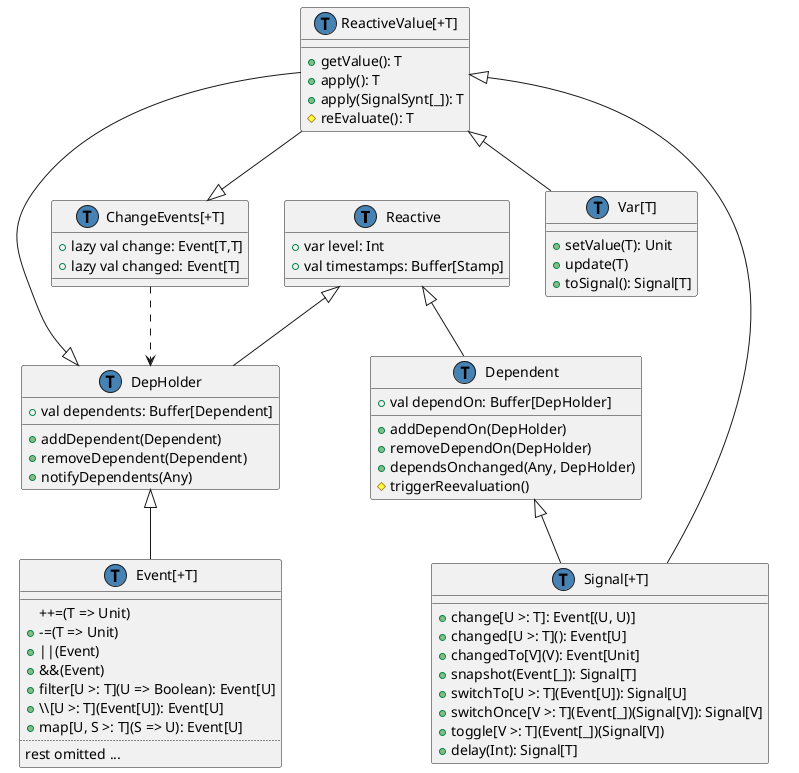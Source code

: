@startuml
class Reactive {
  +var level: Int
  +val timestamps: Buffer[Stamp]
}

class DepHolder extends Reactive {
  +val dependents: Buffer[Dependent]
  __
  +addDependent(Dependent)
  +removeDependent(Dependent)
  +notifyDependents(Any)
}

class "ChangeEvents[+T]" as ChangeEvents {
  +lazy val change: Event[T,T]
  +lazy val changed: Event[T]
  __
}
ChangeEvents ..> DepHolder

class "ReactiveValue[+T]" as ReactiveValue {
  +getValue(): T
  +apply(): T
  +apply(SignalSynt[_]): T
  #reEvaluate(): T
}
ReactiveValue --|> ChangeEvents
ReactiveValue --|> DepHolder

class Dependent extends Reactive {
  +val dependOn: Buffer[DepHolder]
  __
  +addDependOn(DepHolder)
  +removeDependOn(DepHolder)
  +dependsOnchanged(Any, DepHolder)
  #triggerReevaluation()
}

class "Var[T]" as Var {
  __
  +setValue(T): Unit
  +update(T)
  +toSignal(): Signal[T]
}

ReactiveValue <|-- Var

class "Signal[+T]" as Signal {
  __
  +change[U >: T]: Event[(U, U)]
  +changed[U >: T](): Event[U]
  +changedTo[V](V): Event[Unit]
  +snapshot(Event[_]): Signal[T]
  +switchTo[U >: T](Event[U]): Signal[U]
  +switchOnce[V >: T](Event[_])(Signal[V]): Signal[V]
  +toggle[V >: T](Event[_])(Signal[V])
  +delay(Int): Signal[T]
}

Dependent <|-- Signal
ReactiveValue <|-- Signal

class "Event[+T]" as Event extends DepHolder {
  __
  ++=(T => Unit)
  +-=(T => Unit)
  +||(Event)
  +&&(Event)
  +filter[U >: T](U => Boolean): Event[U]
  +\\\[U >: T](Event[U]): Event[U]
  +map[U, S >: T](S => U): Event[U]
  ..
  rest omitted ...
}

class Signal << (T,#4682b4) >>
class Var << (T,#4682b4) >>
class DepHolder << (T,#4682b4) >>
class Dependent << (T,#4682b4) >>
class Reactive << (T,#4682b4) >>
class Event << (T,#4682b4) >>
class ReactiveValue << (T,#4682b4) >>
class ChangeEvents << (T,#4682b4) >>
@enduml